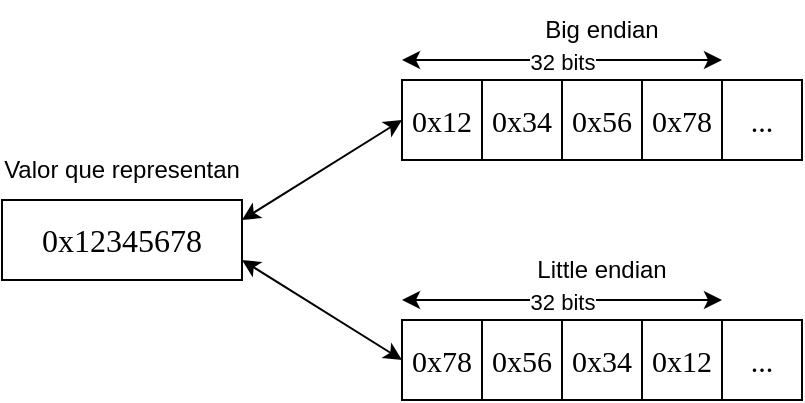 <mxfile version="24.7.8">
  <diagram name="Page-1" id="kSOgdTP2x3WsdepgM7Um">
    <mxGraphModel dx="819" dy="484" grid="1" gridSize="10" guides="1" tooltips="1" connect="1" arrows="1" fold="1" page="1" pageScale="1" pageWidth="850" pageHeight="1100" math="0" shadow="0">
      <root>
        <mxCell id="0" />
        <mxCell id="1" parent="0" />
        <mxCell id="1a4fFaVLMqBWNBD4TFdm-1" value="&lt;font style=&quot;font-size: 16px;&quot; face=&quot;Fira Code&quot;&gt;0x12345678&lt;/font&gt;" style="rounded=0;whiteSpace=wrap;html=1;" vertex="1" parent="1">
          <mxGeometry x="160" y="180" width="120" height="40" as="geometry" />
        </mxCell>
        <mxCell id="1a4fFaVLMqBWNBD4TFdm-2" value="&lt;font face=&quot;Fira Code&quot; style=&quot;font-size: 15px;&quot;&gt;0x12&lt;/font&gt;" style="rounded=0;whiteSpace=wrap;html=1;" vertex="1" parent="1">
          <mxGeometry x="360" y="120" width="40" height="40" as="geometry" />
        </mxCell>
        <mxCell id="1a4fFaVLMqBWNBD4TFdm-3" value="&lt;font face=&quot;Fira Code&quot; style=&quot;font-size: 15px;&quot;&gt;0x34&lt;/font&gt;" style="rounded=0;whiteSpace=wrap;html=1;" vertex="1" parent="1">
          <mxGeometry x="400" y="120" width="40" height="40" as="geometry" />
        </mxCell>
        <mxCell id="1a4fFaVLMqBWNBD4TFdm-4" value="&lt;font face=&quot;Fira Code&quot; style=&quot;font-size: 15px;&quot;&gt;0x56&lt;/font&gt;" style="rounded=0;whiteSpace=wrap;html=1;" vertex="1" parent="1">
          <mxGeometry x="440" y="120" width="40" height="40" as="geometry" />
        </mxCell>
        <mxCell id="1a4fFaVLMqBWNBD4TFdm-5" value="&lt;font face=&quot;Fira Code&quot; style=&quot;font-size: 15px;&quot;&gt;0x78&lt;/font&gt;" style="rounded=0;whiteSpace=wrap;html=1;" vertex="1" parent="1">
          <mxGeometry x="480" y="120" width="40" height="40" as="geometry" />
        </mxCell>
        <mxCell id="1a4fFaVLMqBWNBD4TFdm-7" value="&lt;font face=&quot;Fira Code&quot; style=&quot;font-size: 15px;&quot;&gt;...&lt;/font&gt;" style="rounded=0;whiteSpace=wrap;html=1;" vertex="1" parent="1">
          <mxGeometry x="520" y="120" width="40" height="40" as="geometry" />
        </mxCell>
        <mxCell id="1a4fFaVLMqBWNBD4TFdm-8" value="" style="endArrow=classic;startArrow=classic;html=1;rounded=0;" edge="1" parent="1">
          <mxGeometry width="50" height="50" relative="1" as="geometry">
            <mxPoint x="360" y="110" as="sourcePoint" />
            <mxPoint x="520" y="110" as="targetPoint" />
          </mxGeometry>
        </mxCell>
        <mxCell id="1a4fFaVLMqBWNBD4TFdm-9" value="32 bits" style="edgeLabel;html=1;align=center;verticalAlign=middle;resizable=0;points=[];" vertex="1" connectable="0" parent="1a4fFaVLMqBWNBD4TFdm-8">
          <mxGeometry x="-0.287" y="-1" relative="1" as="geometry">
            <mxPoint x="23" as="offset" />
          </mxGeometry>
        </mxCell>
        <mxCell id="1a4fFaVLMqBWNBD4TFdm-11" value="&lt;font face=&quot;Fira Code&quot; style=&quot;font-size: 15px;&quot;&gt;0x12&lt;/font&gt;" style="rounded=0;whiteSpace=wrap;html=1;" vertex="1" parent="1">
          <mxGeometry x="480" y="240" width="40" height="40" as="geometry" />
        </mxCell>
        <mxCell id="1a4fFaVLMqBWNBD4TFdm-12" value="&lt;font face=&quot;Fira Code&quot; style=&quot;font-size: 15px;&quot;&gt;0x34&lt;/font&gt;" style="rounded=0;whiteSpace=wrap;html=1;" vertex="1" parent="1">
          <mxGeometry x="440" y="240" width="40" height="40" as="geometry" />
        </mxCell>
        <mxCell id="1a4fFaVLMqBWNBD4TFdm-13" value="&lt;font face=&quot;Fira Code&quot; style=&quot;font-size: 15px;&quot;&gt;0x56&lt;/font&gt;" style="rounded=0;whiteSpace=wrap;html=1;" vertex="1" parent="1">
          <mxGeometry x="400" y="240" width="40" height="40" as="geometry" />
        </mxCell>
        <mxCell id="1a4fFaVLMqBWNBD4TFdm-14" value="&lt;font face=&quot;Fira Code&quot; style=&quot;font-size: 15px;&quot;&gt;0x78&lt;/font&gt;" style="rounded=0;whiteSpace=wrap;html=1;" vertex="1" parent="1">
          <mxGeometry x="360" y="240" width="40" height="40" as="geometry" />
        </mxCell>
        <mxCell id="1a4fFaVLMqBWNBD4TFdm-15" value="&lt;font face=&quot;Fira Code&quot; style=&quot;font-size: 15px;&quot;&gt;...&lt;/font&gt;" style="rounded=0;whiteSpace=wrap;html=1;" vertex="1" parent="1">
          <mxGeometry x="520" y="240" width="40" height="40" as="geometry" />
        </mxCell>
        <mxCell id="1a4fFaVLMqBWNBD4TFdm-16" value="" style="endArrow=classic;startArrow=classic;html=1;rounded=0;" edge="1" parent="1">
          <mxGeometry width="50" height="50" relative="1" as="geometry">
            <mxPoint x="360" y="230" as="sourcePoint" />
            <mxPoint x="520" y="230" as="targetPoint" />
          </mxGeometry>
        </mxCell>
        <mxCell id="1a4fFaVLMqBWNBD4TFdm-17" value="32 bits" style="edgeLabel;html=1;align=center;verticalAlign=middle;resizable=0;points=[];" vertex="1" connectable="0" parent="1a4fFaVLMqBWNBD4TFdm-16">
          <mxGeometry x="-0.287" y="-1" relative="1" as="geometry">
            <mxPoint x="23" as="offset" />
          </mxGeometry>
        </mxCell>
        <mxCell id="1a4fFaVLMqBWNBD4TFdm-18" value="" style="endArrow=classic;startArrow=classic;html=1;rounded=0;entryX=0;entryY=0.5;entryDx=0;entryDy=0;exitX=1;exitY=0.25;exitDx=0;exitDy=0;" edge="1" parent="1" source="1a4fFaVLMqBWNBD4TFdm-1" target="1a4fFaVLMqBWNBD4TFdm-2">
          <mxGeometry width="50" height="50" relative="1" as="geometry">
            <mxPoint x="280" y="170" as="sourcePoint" />
            <mxPoint x="330" y="120" as="targetPoint" />
          </mxGeometry>
        </mxCell>
        <mxCell id="1a4fFaVLMqBWNBD4TFdm-19" value="" style="endArrow=classic;startArrow=classic;html=1;rounded=0;entryX=0;entryY=0.5;entryDx=0;entryDy=0;exitX=1;exitY=0.75;exitDx=0;exitDy=0;" edge="1" parent="1" source="1a4fFaVLMqBWNBD4TFdm-1" target="1a4fFaVLMqBWNBD4TFdm-14">
          <mxGeometry width="50" height="50" relative="1" as="geometry">
            <mxPoint x="280" y="190" as="sourcePoint" />
            <mxPoint x="360" y="160" as="targetPoint" />
          </mxGeometry>
        </mxCell>
        <mxCell id="1a4fFaVLMqBWNBD4TFdm-20" value="Valor que representan" style="text;html=1;align=center;verticalAlign=middle;whiteSpace=wrap;rounded=0;" vertex="1" parent="1">
          <mxGeometry x="160" y="150" width="120" height="30" as="geometry" />
        </mxCell>
        <mxCell id="1a4fFaVLMqBWNBD4TFdm-21" value="Big endian" style="text;html=1;align=center;verticalAlign=middle;whiteSpace=wrap;rounded=0;" vertex="1" parent="1">
          <mxGeometry x="360" y="80" width="200" height="30" as="geometry" />
        </mxCell>
        <mxCell id="1a4fFaVLMqBWNBD4TFdm-22" value="Little endian" style="text;html=1;align=center;verticalAlign=middle;whiteSpace=wrap;rounded=0;" vertex="1" parent="1">
          <mxGeometry x="360" y="200" width="200" height="30" as="geometry" />
        </mxCell>
      </root>
    </mxGraphModel>
  </diagram>
</mxfile>
